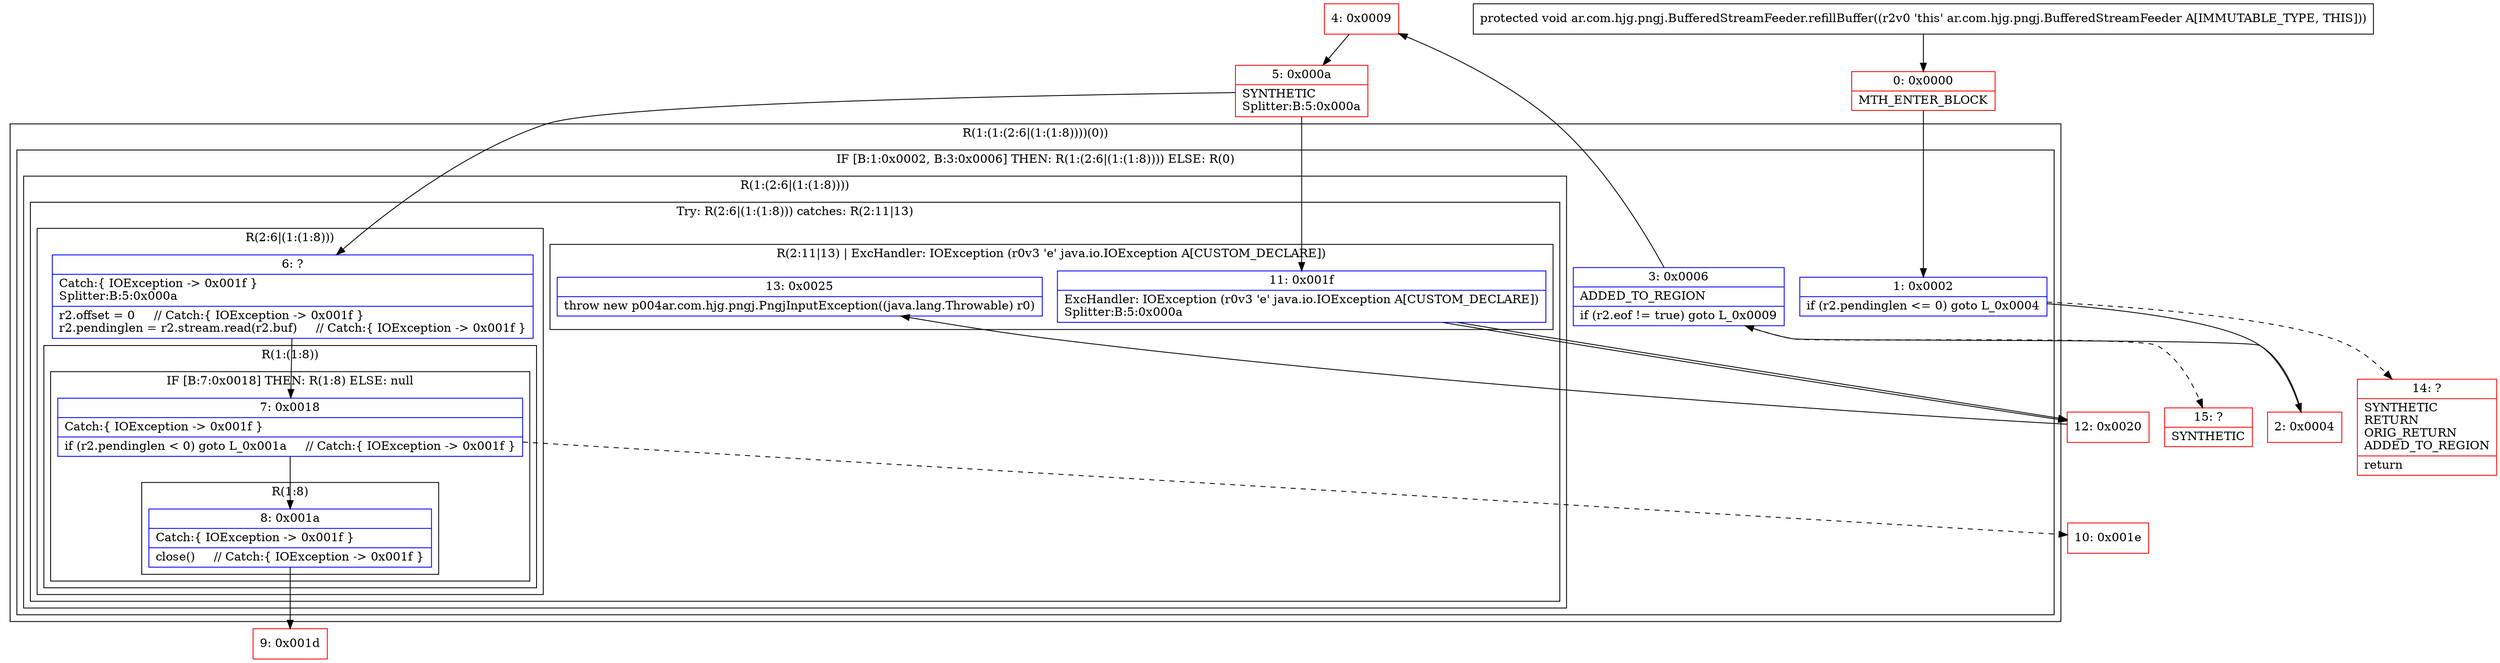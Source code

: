digraph "CFG forar.com.hjg.pngj.BufferedStreamFeeder.refillBuffer()V" {
subgraph cluster_Region_178032599 {
label = "R(1:(1:(2:6|(1:(1:8))))(0))";
node [shape=record,color=blue];
subgraph cluster_IfRegion_1433974725 {
label = "IF [B:1:0x0002, B:3:0x0006] THEN: R(1:(2:6|(1:(1:8)))) ELSE: R(0)";
node [shape=record,color=blue];
Node_1 [shape=record,label="{1\:\ 0x0002|if (r2.pendinglen \<= 0) goto L_0x0004\l}"];
Node_3 [shape=record,label="{3\:\ 0x0006|ADDED_TO_REGION\l|if (r2.eof != true) goto L_0x0009\l}"];
subgraph cluster_Region_1011675119 {
label = "R(1:(2:6|(1:(1:8))))";
node [shape=record,color=blue];
subgraph cluster_TryCatchRegion_733387023 {
label = "Try: R(2:6|(1:(1:8))) catches: R(2:11|13)";
node [shape=record,color=blue];
subgraph cluster_Region_1161451929 {
label = "R(2:6|(1:(1:8)))";
node [shape=record,color=blue];
Node_6 [shape=record,label="{6\:\ ?|Catch:\{ IOException \-\> 0x001f \}\lSplitter:B:5:0x000a\l|r2.offset = 0     \/\/ Catch:\{ IOException \-\> 0x001f \}\lr2.pendinglen = r2.stream.read(r2.buf)     \/\/ Catch:\{ IOException \-\> 0x001f \}\l}"];
subgraph cluster_Region_1433147492 {
label = "R(1:(1:8))";
node [shape=record,color=blue];
subgraph cluster_IfRegion_235189937 {
label = "IF [B:7:0x0018] THEN: R(1:8) ELSE: null";
node [shape=record,color=blue];
Node_7 [shape=record,label="{7\:\ 0x0018|Catch:\{ IOException \-\> 0x001f \}\l|if (r2.pendinglen \< 0) goto L_0x001a     \/\/ Catch:\{ IOException \-\> 0x001f \}\l}"];
subgraph cluster_Region_291842207 {
label = "R(1:8)";
node [shape=record,color=blue];
Node_8 [shape=record,label="{8\:\ 0x001a|Catch:\{ IOException \-\> 0x001f \}\l|close()     \/\/ Catch:\{ IOException \-\> 0x001f \}\l}"];
}
}
}
}
subgraph cluster_Region_109333947 {
label = "R(2:11|13) | ExcHandler: IOException (r0v3 'e' java.io.IOException A[CUSTOM_DECLARE])\l";
node [shape=record,color=blue];
Node_11 [shape=record,label="{11\:\ 0x001f|ExcHandler: IOException (r0v3 'e' java.io.IOException A[CUSTOM_DECLARE])\lSplitter:B:5:0x000a\l}"];
Node_13 [shape=record,label="{13\:\ 0x0025|throw new p004ar.com.hjg.pngj.PngjInputException((java.lang.Throwable) r0)\l}"];
}
}
}
subgraph cluster_Region_857659959 {
label = "R(0)";
node [shape=record,color=blue];
}
}
}
subgraph cluster_Region_109333947 {
label = "R(2:11|13) | ExcHandler: IOException (r0v3 'e' java.io.IOException A[CUSTOM_DECLARE])\l";
node [shape=record,color=blue];
Node_11 [shape=record,label="{11\:\ 0x001f|ExcHandler: IOException (r0v3 'e' java.io.IOException A[CUSTOM_DECLARE])\lSplitter:B:5:0x000a\l}"];
Node_13 [shape=record,label="{13\:\ 0x0025|throw new p004ar.com.hjg.pngj.PngjInputException((java.lang.Throwable) r0)\l}"];
}
Node_0 [shape=record,color=red,label="{0\:\ 0x0000|MTH_ENTER_BLOCK\l}"];
Node_2 [shape=record,color=red,label="{2\:\ 0x0004}"];
Node_4 [shape=record,color=red,label="{4\:\ 0x0009}"];
Node_5 [shape=record,color=red,label="{5\:\ 0x000a|SYNTHETIC\lSplitter:B:5:0x000a\l}"];
Node_9 [shape=record,color=red,label="{9\:\ 0x001d}"];
Node_10 [shape=record,color=red,label="{10\:\ 0x001e}"];
Node_12 [shape=record,color=red,label="{12\:\ 0x0020}"];
Node_14 [shape=record,color=red,label="{14\:\ ?|SYNTHETIC\lRETURN\lORIG_RETURN\lADDED_TO_REGION\l|return\l}"];
Node_15 [shape=record,color=red,label="{15\:\ ?|SYNTHETIC\l}"];
MethodNode[shape=record,label="{protected void ar.com.hjg.pngj.BufferedStreamFeeder.refillBuffer((r2v0 'this' ar.com.hjg.pngj.BufferedStreamFeeder A[IMMUTABLE_TYPE, THIS])) }"];
MethodNode -> Node_0;
Node_1 -> Node_2;
Node_1 -> Node_14[style=dashed];
Node_3 -> Node_4;
Node_3 -> Node_15[style=dashed];
Node_6 -> Node_7;
Node_7 -> Node_8;
Node_7 -> Node_10[style=dashed];
Node_8 -> Node_9;
Node_11 -> Node_12;
Node_11 -> Node_12;
Node_0 -> Node_1;
Node_2 -> Node_3;
Node_4 -> Node_5;
Node_5 -> Node_6;
Node_5 -> Node_11;
Node_12 -> Node_13;
}

